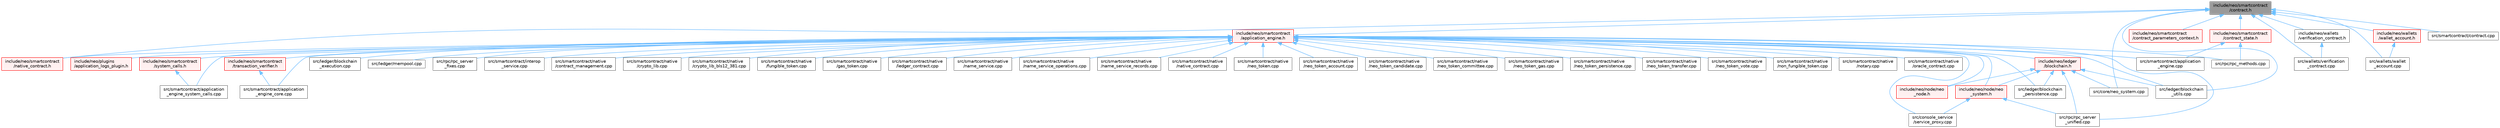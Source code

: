 digraph "include/neo/smartcontract/contract.h"
{
 // LATEX_PDF_SIZE
  bgcolor="transparent";
  edge [fontname=Helvetica,fontsize=10,labelfontname=Helvetica,labelfontsize=10];
  node [fontname=Helvetica,fontsize=10,shape=box,height=0.2,width=0.4];
  Node1 [id="Node000001",label="include/neo/smartcontract\l/contract.h",height=0.2,width=0.4,color="gray40", fillcolor="grey60", style="filled", fontcolor="black",tooltip=" "];
  Node1 -> Node2 [id="edge1_Node000001_Node000002",dir="back",color="steelblue1",style="solid",tooltip=" "];
  Node2 [id="Node000002",label="include/neo/smartcontract\l/application_engine.h",height=0.2,width=0.4,color="red", fillcolor="#FFF0F0", style="filled",URL="$application__engine_8h.html",tooltip=" "];
  Node2 -> Node3 [id="edge2_Node000002_Node000003",dir="back",color="steelblue1",style="solid",tooltip=" "];
  Node3 [id="Node000003",label="include/neo/ledger\l/blockchain.h",height=0.2,width=0.4,color="red", fillcolor="#FFF0F0", style="filled",URL="$blockchain_8h.html",tooltip=" "];
  Node3 -> Node9 [id="edge3_Node000003_Node000009",dir="back",color="steelblue1",style="solid",tooltip=" "];
  Node9 [id="Node000009",label="include/neo/node/neo\l_node.h",height=0.2,width=0.4,color="red", fillcolor="#FFF0F0", style="filled",URL="$neo__node_8h.html",tooltip=" "];
  Node3 -> Node88 [id="edge4_Node000003_Node000088",dir="back",color="steelblue1",style="solid",tooltip=" "];
  Node88 [id="Node000088",label="include/neo/node/neo\l_system.h",height=0.2,width=0.4,color="red", fillcolor="#FFF0F0", style="filled",URL="$node_2neo__system_8h.html",tooltip=" "];
  Node88 -> Node92 [id="edge5_Node000088_Node000092",dir="back",color="steelblue1",style="solid",tooltip=" "];
  Node92 [id="Node000092",label="src/console_service\l/service_proxy.cpp",height=0.2,width=0.4,color="grey40", fillcolor="white", style="filled",URL="$service__proxy_8cpp.html",tooltip=" "];
  Node88 -> Node77 [id="edge6_Node000088_Node000077",dir="back",color="steelblue1",style="solid",tooltip=" "];
  Node77 [id="Node000077",label="src/rpc/rpc_server\l_unified.cpp",height=0.2,width=0.4,color="grey40", fillcolor="white", style="filled",URL="$rpc__server__unified_8cpp.html",tooltip=" "];
  Node3 -> Node66 [id="edge7_Node000003_Node000066",dir="back",color="steelblue1",style="solid",tooltip=" "];
  Node66 [id="Node000066",label="src/core/neo_system.cpp",height=0.2,width=0.4,color="grey40", fillcolor="white", style="filled",URL="$core_2neo__system_8cpp.html",tooltip=" "];
  Node3 -> Node23 [id="edge8_Node000003_Node000023",dir="back",color="steelblue1",style="solid",tooltip=" "];
  Node23 [id="Node000023",label="src/ledger/blockchain\l_persistence.cpp",height=0.2,width=0.4,color="grey40", fillcolor="white", style="filled",URL="$blockchain__persistence_8cpp.html",tooltip=" "];
  Node3 -> Node24 [id="edge9_Node000003_Node000024",dir="back",color="steelblue1",style="solid",tooltip=" "];
  Node24 [id="Node000024",label="src/ledger/blockchain\l_utils.cpp",height=0.2,width=0.4,color="grey40", fillcolor="white", style="filled",URL="$blockchain__utils_8cpp.html",tooltip=" "];
  Node3 -> Node77 [id="edge10_Node000003_Node000077",dir="back",color="steelblue1",style="solid",tooltip=" "];
  Node2 -> Node9 [id="edge11_Node000002_Node000009",dir="back",color="steelblue1",style="solid",tooltip=" "];
  Node2 -> Node88 [id="edge12_Node000002_Node000088",dir="back",color="steelblue1",style="solid",tooltip=" "];
  Node2 -> Node52 [id="edge13_Node000002_Node000052",dir="back",color="steelblue1",style="solid",tooltip=" "];
  Node52 [id="Node000052",label="include/neo/plugins\l/application_logs_plugin.h",height=0.2,width=0.4,color="red", fillcolor="#FFF0F0", style="filled",URL="$application__logs__plugin_8h.html",tooltip=" "];
  Node2 -> Node101 [id="edge14_Node000002_Node000101",dir="back",color="steelblue1",style="solid",tooltip=" "];
  Node101 [id="Node000101",label="include/neo/smartcontract\l/native_contract.h",height=0.2,width=0.4,color="red", fillcolor="#FFF0F0", style="filled",URL="$native__contract_8h.html",tooltip=" "];
  Node2 -> Node103 [id="edge15_Node000002_Node000103",dir="back",color="steelblue1",style="solid",tooltip=" "];
  Node103 [id="Node000103",label="include/neo/smartcontract\l/system_calls.h",height=0.2,width=0.4,color="red", fillcolor="#FFF0F0", style="filled",URL="$system__calls_8h.html",tooltip=" "];
  Node103 -> Node104 [id="edge16_Node000103_Node000104",dir="back",color="steelblue1",style="solid",tooltip=" "];
  Node104 [id="Node000104",label="src/smartcontract/application\l_engine_system_calls.cpp",height=0.2,width=0.4,color="grey40", fillcolor="white", style="filled",URL="$application__engine__system__calls_8cpp.html",tooltip=" "];
  Node2 -> Node110 [id="edge17_Node000002_Node000110",dir="back",color="steelblue1",style="solid",tooltip=" "];
  Node110 [id="Node000110",label="include/neo/smartcontract\l/transaction_verifier.h",height=0.2,width=0.4,color="red", fillcolor="#FFF0F0", style="filled",URL="$transaction__verifier_8h.html",tooltip=" "];
  Node110 -> Node111 [id="edge18_Node000110_Node000111",dir="back",color="steelblue1",style="solid",tooltip=" "];
  Node111 [id="Node000111",label="src/smartcontract/application\l_engine_core.cpp",height=0.2,width=0.4,color="grey40", fillcolor="white", style="filled",URL="$application__engine__core_8cpp.html",tooltip=" "];
  Node2 -> Node92 [id="edge19_Node000002_Node000092",dir="back",color="steelblue1",style="solid",tooltip=" "];
  Node2 -> Node113 [id="edge20_Node000002_Node000113",dir="back",color="steelblue1",style="solid",tooltip=" "];
  Node113 [id="Node000113",label="src/ledger/blockchain\l_execution.cpp",height=0.2,width=0.4,color="grey40", fillcolor="white", style="filled",URL="$blockchain__execution_8cpp.html",tooltip=" "];
  Node2 -> Node23 [id="edge21_Node000002_Node000023",dir="back",color="steelblue1",style="solid",tooltip=" "];
  Node2 -> Node24 [id="edge22_Node000002_Node000024",dir="back",color="steelblue1",style="solid",tooltip=" "];
  Node2 -> Node25 [id="edge23_Node000002_Node000025",dir="back",color="steelblue1",style="solid",tooltip=" "];
  Node25 [id="Node000025",label="src/ledger/mempool.cpp",height=0.2,width=0.4,color="grey40", fillcolor="white", style="filled",URL="$mempool_8cpp.html",tooltip=" "];
  Node2 -> Node90 [id="edge24_Node000002_Node000090",dir="back",color="steelblue1",style="solid",tooltip=" "];
  Node90 [id="Node000090",label="src/rpc/rpc_methods.cpp",height=0.2,width=0.4,color="grey40", fillcolor="white", style="filled",URL="$rpc__methods_8cpp.html",tooltip=" "];
  Node2 -> Node74 [id="edge25_Node000002_Node000074",dir="back",color="steelblue1",style="solid",tooltip=" "];
  Node74 [id="Node000074",label="src/rpc/rpc_server\l_fixes.cpp",height=0.2,width=0.4,color="grey40", fillcolor="white", style="filled",URL="$rpc__server__fixes_8cpp.html",tooltip=" "];
  Node2 -> Node77 [id="edge26_Node000002_Node000077",dir="back",color="steelblue1",style="solid",tooltip=" "];
  Node2 -> Node114 [id="edge27_Node000002_Node000114",dir="back",color="steelblue1",style="solid",tooltip=" "];
  Node114 [id="Node000114",label="src/smartcontract/application\l_engine.cpp",height=0.2,width=0.4,color="grey40", fillcolor="white", style="filled",URL="$application__engine_8cpp.html",tooltip=" "];
  Node2 -> Node111 [id="edge28_Node000002_Node000111",dir="back",color="steelblue1",style="solid",tooltip=" "];
  Node2 -> Node104 [id="edge29_Node000002_Node000104",dir="back",color="steelblue1",style="solid",tooltip=" "];
  Node2 -> Node115 [id="edge30_Node000002_Node000115",dir="back",color="steelblue1",style="solid",tooltip=" "];
  Node115 [id="Node000115",label="src/smartcontract/interop\l_service.cpp",height=0.2,width=0.4,color="grey40", fillcolor="white", style="filled",URL="$interop__service_8cpp.html",tooltip=" "];
  Node2 -> Node116 [id="edge31_Node000002_Node000116",dir="back",color="steelblue1",style="solid",tooltip=" "];
  Node116 [id="Node000116",label="src/smartcontract/native\l/contract_management.cpp",height=0.2,width=0.4,color="grey40", fillcolor="white", style="filled",URL="$contract__management_8cpp.html",tooltip=" "];
  Node2 -> Node117 [id="edge32_Node000002_Node000117",dir="back",color="steelblue1",style="solid",tooltip=" "];
  Node117 [id="Node000117",label="src/smartcontract/native\l/crypto_lib.cpp",height=0.2,width=0.4,color="grey40", fillcolor="white", style="filled",URL="$crypto__lib_8cpp.html",tooltip=" "];
  Node2 -> Node118 [id="edge33_Node000002_Node000118",dir="back",color="steelblue1",style="solid",tooltip=" "];
  Node118 [id="Node000118",label="src/smartcontract/native\l/crypto_lib_bls12_381.cpp",height=0.2,width=0.4,color="grey40", fillcolor="white", style="filled",URL="$crypto__lib__bls12__381_8cpp.html",tooltip=" "];
  Node2 -> Node119 [id="edge34_Node000002_Node000119",dir="back",color="steelblue1",style="solid",tooltip=" "];
  Node119 [id="Node000119",label="src/smartcontract/native\l/fungible_token.cpp",height=0.2,width=0.4,color="grey40", fillcolor="white", style="filled",URL="$fungible__token_8cpp.html",tooltip=" "];
  Node2 -> Node120 [id="edge35_Node000002_Node000120",dir="back",color="steelblue1",style="solid",tooltip=" "];
  Node120 [id="Node000120",label="src/smartcontract/native\l/gas_token.cpp",height=0.2,width=0.4,color="grey40", fillcolor="white", style="filled",URL="$gas__token_8cpp.html",tooltip=" "];
  Node2 -> Node121 [id="edge36_Node000002_Node000121",dir="back",color="steelblue1",style="solid",tooltip=" "];
  Node121 [id="Node000121",label="src/smartcontract/native\l/ledger_contract.cpp",height=0.2,width=0.4,color="grey40", fillcolor="white", style="filled",URL="$ledger__contract_8cpp.html",tooltip=" "];
  Node2 -> Node122 [id="edge37_Node000002_Node000122",dir="back",color="steelblue1",style="solid",tooltip=" "];
  Node122 [id="Node000122",label="src/smartcontract/native\l/name_service.cpp",height=0.2,width=0.4,color="grey40", fillcolor="white", style="filled",URL="$name__service_8cpp.html",tooltip=" "];
  Node2 -> Node123 [id="edge38_Node000002_Node000123",dir="back",color="steelblue1",style="solid",tooltip=" "];
  Node123 [id="Node000123",label="src/smartcontract/native\l/name_service_operations.cpp",height=0.2,width=0.4,color="grey40", fillcolor="white", style="filled",URL="$name__service__operations_8cpp.html",tooltip=" "];
  Node2 -> Node124 [id="edge39_Node000002_Node000124",dir="back",color="steelblue1",style="solid",tooltip=" "];
  Node124 [id="Node000124",label="src/smartcontract/native\l/name_service_records.cpp",height=0.2,width=0.4,color="grey40", fillcolor="white", style="filled",URL="$name__service__records_8cpp.html",tooltip=" "];
  Node2 -> Node125 [id="edge40_Node000002_Node000125",dir="back",color="steelblue1",style="solid",tooltip=" "];
  Node125 [id="Node000125",label="src/smartcontract/native\l/native_contract.cpp",height=0.2,width=0.4,color="grey40", fillcolor="white", style="filled",URL="$native_2native__contract_8cpp.html",tooltip=" "];
  Node2 -> Node126 [id="edge41_Node000002_Node000126",dir="back",color="steelblue1",style="solid",tooltip=" "];
  Node126 [id="Node000126",label="src/smartcontract/native\l/neo_token.cpp",height=0.2,width=0.4,color="grey40", fillcolor="white", style="filled",URL="$neo__token_8cpp.html",tooltip=" "];
  Node2 -> Node127 [id="edge42_Node000002_Node000127",dir="back",color="steelblue1",style="solid",tooltip=" "];
  Node127 [id="Node000127",label="src/smartcontract/native\l/neo_token_account.cpp",height=0.2,width=0.4,color="grey40", fillcolor="white", style="filled",URL="$neo__token__account_8cpp.html",tooltip=" "];
  Node2 -> Node128 [id="edge43_Node000002_Node000128",dir="back",color="steelblue1",style="solid",tooltip=" "];
  Node128 [id="Node000128",label="src/smartcontract/native\l/neo_token_candidate.cpp",height=0.2,width=0.4,color="grey40", fillcolor="white", style="filled",URL="$neo__token__candidate_8cpp.html",tooltip=" "];
  Node2 -> Node129 [id="edge44_Node000002_Node000129",dir="back",color="steelblue1",style="solid",tooltip=" "];
  Node129 [id="Node000129",label="src/smartcontract/native\l/neo_token_committee.cpp",height=0.2,width=0.4,color="grey40", fillcolor="white", style="filled",URL="$neo__token__committee_8cpp.html",tooltip=" "];
  Node2 -> Node130 [id="edge45_Node000002_Node000130",dir="back",color="steelblue1",style="solid",tooltip=" "];
  Node130 [id="Node000130",label="src/smartcontract/native\l/neo_token_gas.cpp",height=0.2,width=0.4,color="grey40", fillcolor="white", style="filled",URL="$neo__token__gas_8cpp.html",tooltip=" "];
  Node2 -> Node131 [id="edge46_Node000002_Node000131",dir="back",color="steelblue1",style="solid",tooltip=" "];
  Node131 [id="Node000131",label="src/smartcontract/native\l/neo_token_persistence.cpp",height=0.2,width=0.4,color="grey40", fillcolor="white", style="filled",URL="$neo__token__persistence_8cpp.html",tooltip=" "];
  Node2 -> Node132 [id="edge47_Node000002_Node000132",dir="back",color="steelblue1",style="solid",tooltip=" "];
  Node132 [id="Node000132",label="src/smartcontract/native\l/neo_token_transfer.cpp",height=0.2,width=0.4,color="grey40", fillcolor="white", style="filled",URL="$neo__token__transfer_8cpp.html",tooltip=" "];
  Node2 -> Node133 [id="edge48_Node000002_Node000133",dir="back",color="steelblue1",style="solid",tooltip=" "];
  Node133 [id="Node000133",label="src/smartcontract/native\l/neo_token_vote.cpp",height=0.2,width=0.4,color="grey40", fillcolor="white", style="filled",URL="$neo__token__vote_8cpp.html",tooltip=" "];
  Node2 -> Node134 [id="edge49_Node000002_Node000134",dir="back",color="steelblue1",style="solid",tooltip=" "];
  Node134 [id="Node000134",label="src/smartcontract/native\l/non_fungible_token.cpp",height=0.2,width=0.4,color="grey40", fillcolor="white", style="filled",URL="$non__fungible__token_8cpp.html",tooltip=" "];
  Node2 -> Node135 [id="edge50_Node000002_Node000135",dir="back",color="steelblue1",style="solid",tooltip=" "];
  Node135 [id="Node000135",label="src/smartcontract/native\l/notary.cpp",height=0.2,width=0.4,color="grey40", fillcolor="white", style="filled",URL="$notary_8cpp.html",tooltip=" "];
  Node2 -> Node136 [id="edge51_Node000002_Node000136",dir="back",color="steelblue1",style="solid",tooltip=" "];
  Node136 [id="Node000136",label="src/smartcontract/native\l/oracle_contract.cpp",height=0.2,width=0.4,color="grey40", fillcolor="white", style="filled",URL="$oracle__contract_8cpp.html",tooltip=" "];
  Node1 -> Node145 [id="edge52_Node000001_Node000145",dir="back",color="steelblue1",style="solid",tooltip=" "];
  Node145 [id="Node000145",label="include/neo/smartcontract\l/contract_parameters_context.h",height=0.2,width=0.4,color="red", fillcolor="#FFF0F0", style="filled",URL="$contract__parameters__context_8h.html",tooltip=" "];
  Node1 -> Node147 [id="edge53_Node000001_Node000147",dir="back",color="steelblue1",style="solid",tooltip=" "];
  Node147 [id="Node000147",label="include/neo/smartcontract\l/contract_state.h",height=0.2,width=0.4,color="red", fillcolor="#FFF0F0", style="filled",URL="$contract__state_8h.html",tooltip=" "];
  Node147 -> Node90 [id="edge54_Node000147_Node000090",dir="back",color="steelblue1",style="solid",tooltip=" "];
  Node147 -> Node114 [id="edge55_Node000147_Node000114",dir="back",color="steelblue1",style="solid",tooltip=" "];
  Node1 -> Node101 [id="edge56_Node000001_Node000101",dir="back",color="steelblue1",style="solid",tooltip=" "];
  Node1 -> Node155 [id="edge57_Node000001_Node000155",dir="back",color="steelblue1",style="solid",tooltip=" "];
  Node155 [id="Node000155",label="include/neo/wallets\l/verification_contract.h",height=0.2,width=0.4,color="grey40", fillcolor="white", style="filled",URL="$verification__contract_8h.html",tooltip=" "];
  Node155 -> Node156 [id="edge58_Node000155_Node000156",dir="back",color="steelblue1",style="solid",tooltip=" "];
  Node156 [id="Node000156",label="src/wallets/verification\l_contract.cpp",height=0.2,width=0.4,color="grey40", fillcolor="white", style="filled",URL="$verification__contract_8cpp.html",tooltip=" "];
  Node1 -> Node157 [id="edge59_Node000001_Node000157",dir="back",color="steelblue1",style="solid",tooltip=" "];
  Node157 [id="Node000157",label="include/neo/wallets\l/wallet_account.h",height=0.2,width=0.4,color="red", fillcolor="#FFF0F0", style="filled",URL="$wallet__account_8h.html",tooltip=" "];
  Node157 -> Node168 [id="edge60_Node000157_Node000168",dir="back",color="steelblue1",style="solid",tooltip=" "];
  Node168 [id="Node000168",label="src/wallets/wallet\l_account.cpp",height=0.2,width=0.4,color="grey40", fillcolor="white", style="filled",URL="$wallet__account_8cpp.html",tooltip=" "];
  Node1 -> Node66 [id="edge61_Node000001_Node000066",dir="back",color="steelblue1",style="solid",tooltip=" "];
  Node1 -> Node24 [id="edge62_Node000001_Node000024",dir="back",color="steelblue1",style="solid",tooltip=" "];
  Node1 -> Node169 [id="edge63_Node000001_Node000169",dir="back",color="steelblue1",style="solid",tooltip=" "];
  Node169 [id="Node000169",label="src/smartcontract/contract.cpp",height=0.2,width=0.4,color="grey40", fillcolor="white", style="filled",URL="$contract_8cpp.html",tooltip=" "];
  Node1 -> Node156 [id="edge64_Node000001_Node000156",dir="back",color="steelblue1",style="solid",tooltip=" "];
  Node1 -> Node168 [id="edge65_Node000001_Node000168",dir="back",color="steelblue1",style="solid",tooltip=" "];
}
